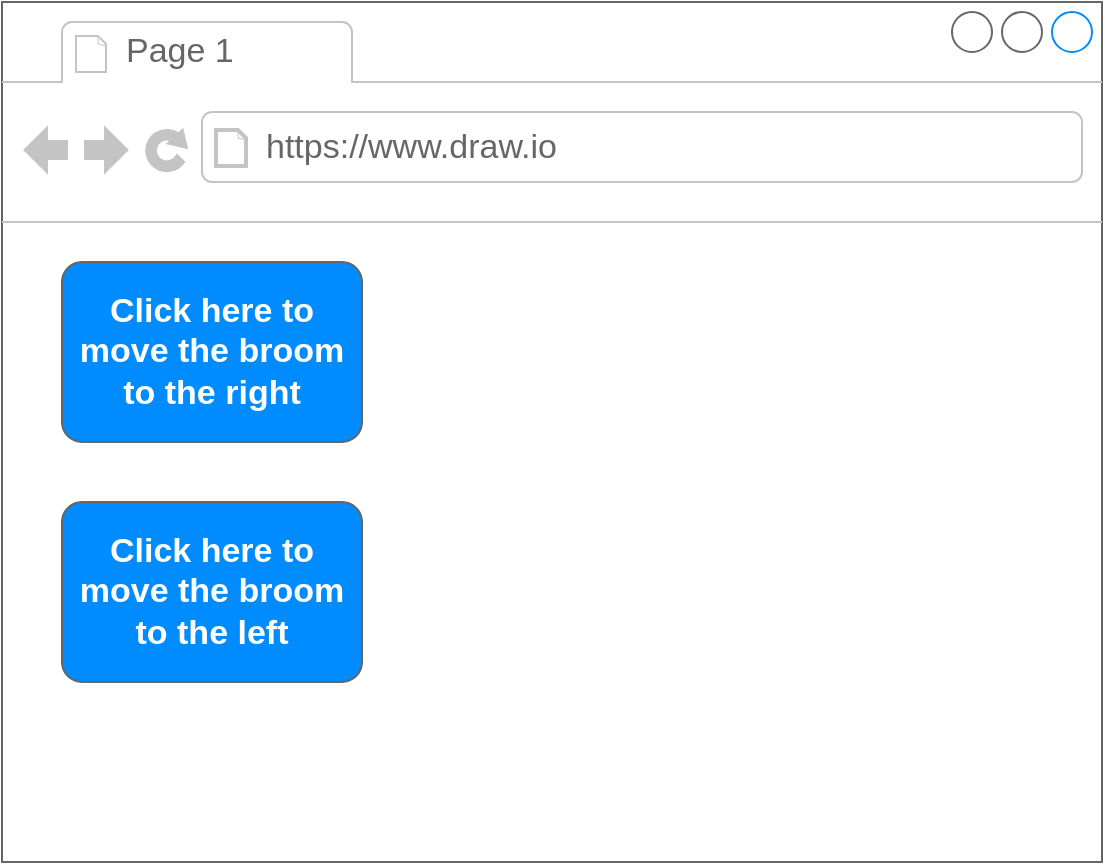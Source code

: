 <mxfile version="14.4.2" type="github">
  <diagram id="aMUQxdpyylIwop_GiHNT" name="Page-1">
    <mxGraphModel dx="946" dy="557" grid="1" gridSize="10" guides="1" tooltips="1" connect="1" arrows="1" fold="1" page="1" pageScale="1" pageWidth="827" pageHeight="1169" math="0" shadow="0">
      <root>
        <mxCell id="0" />
        <mxCell id="1" parent="0" />
        <mxCell id="x-sAqreTKorJo0LX9ExR-1" value="" style="strokeWidth=1;shadow=0;dashed=0;align=center;html=1;shape=mxgraph.mockup.containers.browserWindow;rSize=0;strokeColor=#666666;strokeColor2=#008cff;strokeColor3=#c4c4c4;mainText=,;recursiveResize=0;" vertex="1" parent="1">
          <mxGeometry x="130" y="640" width="550" height="430" as="geometry" />
        </mxCell>
        <mxCell id="x-sAqreTKorJo0LX9ExR-2" value="Page 1" style="strokeWidth=1;shadow=0;dashed=0;align=center;html=1;shape=mxgraph.mockup.containers.anchor;fontSize=17;fontColor=#666666;align=left;" vertex="1" parent="x-sAqreTKorJo0LX9ExR-1">
          <mxGeometry x="60" y="12" width="110" height="26" as="geometry" />
        </mxCell>
        <mxCell id="x-sAqreTKorJo0LX9ExR-3" value="https://www.draw.io" style="strokeWidth=1;shadow=0;dashed=0;align=center;html=1;shape=mxgraph.mockup.containers.anchor;rSize=0;fontSize=17;fontColor=#666666;align=left;" vertex="1" parent="x-sAqreTKorJo0LX9ExR-1">
          <mxGeometry x="130" y="60" width="250" height="26" as="geometry" />
        </mxCell>
        <mxCell id="x-sAqreTKorJo0LX9ExR-4" value="Click here to move the broom to the right" style="strokeWidth=1;shadow=0;dashed=0;align=center;html=1;shape=mxgraph.mockup.buttons.button;strokeColor=#666666;fontColor=#ffffff;mainText=;buttonStyle=round;fontSize=17;fontStyle=1;fillColor=#008cff;whiteSpace=wrap;" vertex="1" parent="x-sAqreTKorJo0LX9ExR-1">
          <mxGeometry x="30" y="130" width="150" height="90" as="geometry" />
        </mxCell>
        <mxCell id="x-sAqreTKorJo0LX9ExR-6" value="" style="shape=image;html=1;verticalAlign=top;verticalLabelPosition=bottom;labelBackgroundColor=#ffffff;imageAspect=0;aspect=fixed;image=https://cdn2.iconfinder.com/data/icons/free-color-halloween-icons/24/Broom-128.png" vertex="1" parent="x-sAqreTKorJo0LX9ExR-1">
          <mxGeometry x="370" y="160" width="128" height="128" as="geometry" />
        </mxCell>
        <mxCell id="x-sAqreTKorJo0LX9ExR-10" value="Click here to move the broom to the left" style="strokeWidth=1;shadow=0;dashed=0;align=center;html=1;shape=mxgraph.mockup.buttons.button;strokeColor=#666666;fontColor=#ffffff;mainText=;buttonStyle=round;fontSize=17;fontStyle=1;fillColor=#008cff;whiteSpace=wrap;" vertex="1" parent="x-sAqreTKorJo0LX9ExR-1">
          <mxGeometry x="30" y="250" width="150" height="90" as="geometry" />
        </mxCell>
      </root>
    </mxGraphModel>
  </diagram>
</mxfile>
